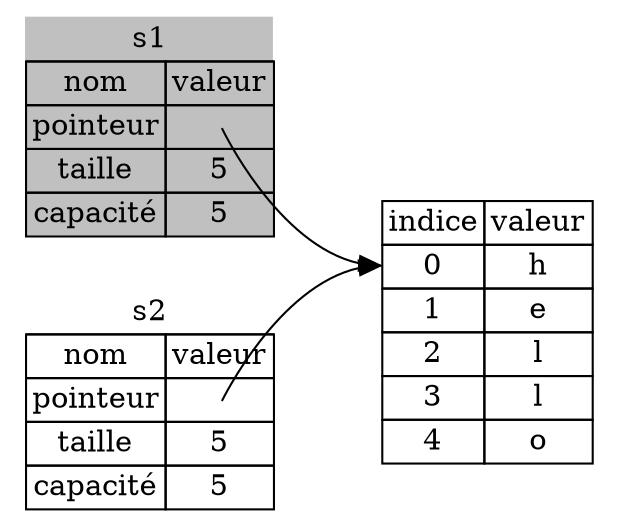 digraph {
    rankdir=LR;
    overlap=false;
    dpi=300.0;
    node [shape="plaintext"];

    table0[label=<<TABLE BORDER="0" CELLBORDER="1" CELLSPACING="0" BGCOLOR="gray">
        <TR><TD COLSPAN="2" SIDES="B">s1</TD></TR>
        <TR><TD>nom</TD><TD>valeur</TD></TR>
        <TR><TD>pointeur</TD><TD PORT="pointer"></TD></TR>
        <TR><TD>taille</TD><TD>5</TD></TR>
        <TR><TD>capacité</TD><TD>5</TD></TR>
    </TABLE>>];
    table3[label=<<TABLE BORDER="0" CELLBORDER="1" CELLSPACING="0">
        <TR><TD COLSPAN="2" SIDES="B">s2</TD></TR>
        <TR><TD>nom</TD><TD>valeur</TD></TR>
        <TR><TD>pointeur</TD><TD PORT="pointer"></TD></TR>
        <TR><TD>taille</TD><TD>5</TD></TR>
        <TR><TD>capacité</TD><TD>5</TD></TR>
    </TABLE>>];

    table1[label=<<TABLE BORDER="0" CELLBORDER="1" CELLSPACING="0">
        <TR><TD>indice</TD><TD>valeur</TD></TR>
        <TR><TD PORT="pointee">0</TD><TD>h</TD></TR>
        <TR><TD>1</TD><TD>e</TD></TR>
        <TR><TD>2</TD><TD>l</TD></TR>
        <TR><TD>3</TD><TD>l</TD></TR>
        <TR><TD>4</TD><TD>o</TD></TR>
    </TABLE>>];

    edge[tailclip="false"];
    table0:pointer:c -> table1:pointee;
    table3:pointer:c -> table1:pointee;
}

